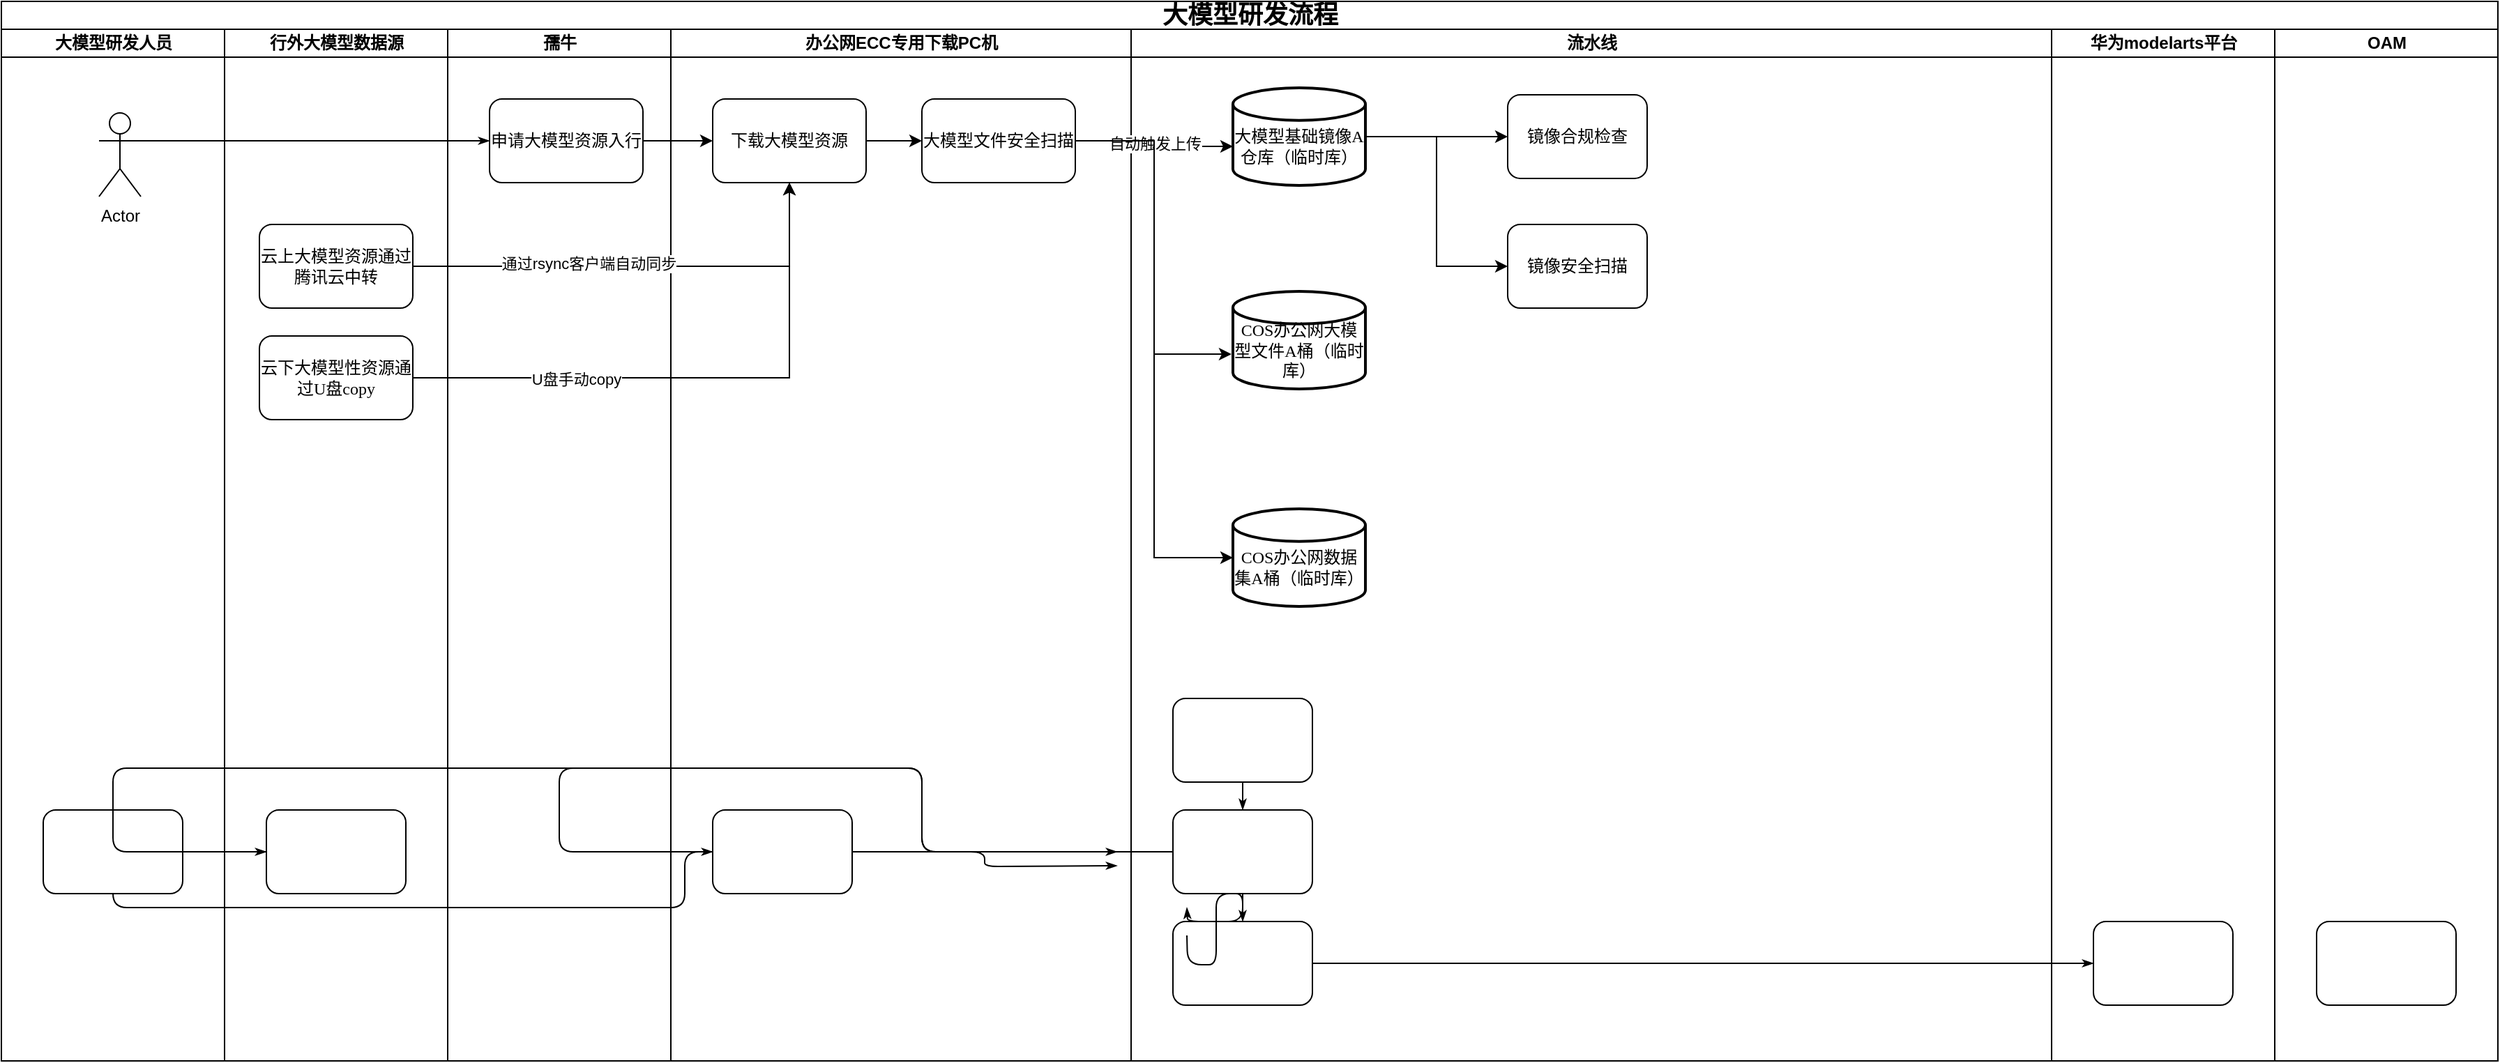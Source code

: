 <mxfile version="24.7.5">
  <diagram name="Page-1" id="74e2e168-ea6b-b213-b513-2b3c1d86103e">
    <mxGraphModel dx="946" dy="1529" grid="1" gridSize="10" guides="1" tooltips="1" connect="1" arrows="1" fold="1" page="1" pageScale="1" pageWidth="1100" pageHeight="850" background="none" math="0" shadow="0">
      <root>
        <mxCell id="0" />
        <mxCell id="1" parent="0" />
        <mxCell id="77e6c97f196da883-1" value="&lt;font style=&quot;font-size: 18px;&quot;&gt;大模型研发流程&lt;/font&gt;" style="swimlane;html=1;childLayout=stackLayout;startSize=20;rounded=0;shadow=0;labelBackgroundColor=none;strokeWidth=1;fontFamily=Verdana;fontSize=8;align=center;" parent="1" vertex="1">
          <mxGeometry x="270" y="-130" width="1790" height="760" as="geometry" />
        </mxCell>
        <mxCell id="107ba76e4e335f99-5" style="edgeStyle=orthogonalEdgeStyle;rounded=1;html=1;labelBackgroundColor=none;startArrow=none;startFill=0;startSize=5;endArrow=classicThin;endFill=1;endSize=5;jettySize=auto;orthogonalLoop=1;strokeWidth=1;fontFamily=Verdana;fontSize=8" parent="77e6c97f196da883-1" source="77e6c97f196da883-10" edge="1">
          <mxGeometry relative="1" as="geometry">
            <Array as="points">
              <mxPoint x="80" y="650" />
              <mxPoint x="490" y="650" />
              <mxPoint x="490" y="610" />
            </Array>
            <mxPoint x="800" y="610" as="targetPoint" />
          </mxGeometry>
        </mxCell>
        <mxCell id="XLuVanogugk9uLcFc-F4-10" value="大模型研发人员" style="swimlane;html=1;startSize=20;" vertex="1" parent="77e6c97f196da883-1">
          <mxGeometry y="20" width="160" height="740" as="geometry">
            <mxRectangle y="20" width="40" height="730" as="alternateBounds" />
          </mxGeometry>
        </mxCell>
        <mxCell id="XLuVanogugk9uLcFc-F4-12" value="" style="rounded=1;whiteSpace=wrap;html=1;shadow=0;labelBackgroundColor=none;strokeWidth=1;fontFamily=Verdana;fontSize=8;align=center;" vertex="1" parent="XLuVanogugk9uLcFc-F4-10">
          <mxGeometry x="30" y="560" width="100" height="60" as="geometry" />
        </mxCell>
        <mxCell id="XLuVanogugk9uLcFc-F4-15" value="Actor" style="shape=umlActor;verticalLabelPosition=bottom;verticalAlign=top;html=1;outlineConnect=0;" vertex="1" parent="XLuVanogugk9uLcFc-F4-10">
          <mxGeometry x="70" y="60" width="30" height="60" as="geometry" />
        </mxCell>
        <mxCell id="77e6c97f196da883-2" value="行外大模型数据源" style="swimlane;html=1;startSize=20;" parent="77e6c97f196da883-1" vertex="1">
          <mxGeometry x="160" y="20" width="160" height="740" as="geometry">
            <mxRectangle y="20" width="40" height="730" as="alternateBounds" />
          </mxGeometry>
        </mxCell>
        <mxCell id="77e6c97f196da883-10" value="" style="rounded=1;whiteSpace=wrap;html=1;shadow=0;labelBackgroundColor=none;strokeWidth=1;fontFamily=Verdana;fontSize=8;align=center;" parent="77e6c97f196da883-2" vertex="1">
          <mxGeometry x="30" y="560" width="100" height="60" as="geometry" />
        </mxCell>
        <mxCell id="XLuVanogugk9uLcFc-F4-23" value="&lt;span style=&quot;font-size: 12px;&quot;&gt;云上大模型资源通过腾讯云中转&lt;/span&gt;" style="rounded=1;whiteSpace=wrap;html=1;shadow=0;labelBackgroundColor=none;strokeWidth=1;fontFamily=Verdana;fontSize=8;align=center;" vertex="1" parent="77e6c97f196da883-2">
          <mxGeometry x="25" y="140" width="110" height="60" as="geometry" />
        </mxCell>
        <mxCell id="XLuVanogugk9uLcFc-F4-25" value="&lt;span style=&quot;font-size: 12px;&quot;&gt;云下大模型性资源通过U盘copy&lt;/span&gt;" style="rounded=1;whiteSpace=wrap;html=1;shadow=0;labelBackgroundColor=none;strokeWidth=1;fontFamily=Verdana;fontSize=8;align=center;" vertex="1" parent="77e6c97f196da883-2">
          <mxGeometry x="25" y="220" width="110" height="60" as="geometry" />
        </mxCell>
        <mxCell id="77e6c97f196da883-3" value="孺牛" style="swimlane;html=1;startSize=20;" parent="77e6c97f196da883-1" vertex="1">
          <mxGeometry x="320" y="20" width="160" height="740" as="geometry" />
        </mxCell>
        <mxCell id="XLuVanogugk9uLcFc-F4-18" value="&lt;font style=&quot;font-size: 12px;&quot;&gt;申请大模型资源入行&lt;/font&gt;" style="rounded=1;whiteSpace=wrap;html=1;shadow=0;labelBackgroundColor=none;strokeWidth=1;fontFamily=Verdana;fontSize=8;align=center;" vertex="1" parent="77e6c97f196da883-3">
          <mxGeometry x="30" y="50" width="110" height="60" as="geometry" />
        </mxCell>
        <mxCell id="77e6c97f196da883-4" value="办公网ECC专用下载PC机" style="swimlane;html=1;startSize=20;align=center;" parent="77e6c97f196da883-1" vertex="1">
          <mxGeometry x="480" y="20" width="330" height="740" as="geometry" />
        </mxCell>
        <mxCell id="77e6c97f196da883-14" value="" style="rounded=1;whiteSpace=wrap;html=1;shadow=0;labelBackgroundColor=none;strokeWidth=1;fontFamily=Verdana;fontSize=8;align=center;" parent="77e6c97f196da883-4" vertex="1">
          <mxGeometry x="30" y="560" width="100" height="60" as="geometry" />
        </mxCell>
        <mxCell id="XLuVanogugk9uLcFc-F4-30" style="edgeStyle=orthogonalEdgeStyle;rounded=0;orthogonalLoop=1;jettySize=auto;html=1;exitX=1;exitY=0.5;exitDx=0;exitDy=0;entryX=0;entryY=0.5;entryDx=0;entryDy=0;" edge="1" parent="77e6c97f196da883-4" source="XLuVanogugk9uLcFc-F4-21" target="XLuVanogugk9uLcFc-F4-29">
          <mxGeometry relative="1" as="geometry" />
        </mxCell>
        <mxCell id="XLuVanogugk9uLcFc-F4-21" value="&lt;font style=&quot;font-size: 12px;&quot;&gt;下载大模型资源&lt;/font&gt;" style="rounded=1;whiteSpace=wrap;html=1;shadow=0;labelBackgroundColor=none;strokeWidth=1;fontFamily=Verdana;fontSize=8;align=center;" vertex="1" parent="77e6c97f196da883-4">
          <mxGeometry x="30" y="50" width="110" height="60" as="geometry" />
        </mxCell>
        <mxCell id="XLuVanogugk9uLcFc-F4-29" value="&lt;font style=&quot;font-size: 12px;&quot;&gt;大模型文件安全扫描&lt;/font&gt;" style="rounded=1;whiteSpace=wrap;html=1;shadow=0;labelBackgroundColor=none;strokeWidth=1;fontFamily=Verdana;fontSize=8;align=center;" vertex="1" parent="77e6c97f196da883-4">
          <mxGeometry x="180" y="50" width="110" height="60" as="geometry" />
        </mxCell>
        <mxCell id="77e6c97f196da883-6" value="流水线" style="swimlane;html=1;startSize=20;" parent="77e6c97f196da883-1" vertex="1">
          <mxGeometry x="810" y="20" width="660" height="740" as="geometry" />
        </mxCell>
        <mxCell id="77e6c97f196da883-21" value="" style="rounded=1;whiteSpace=wrap;html=1;shadow=0;labelBackgroundColor=none;strokeWidth=1;fontFamily=Verdana;fontSize=8;align=center;" parent="77e6c97f196da883-6" vertex="1">
          <mxGeometry x="30" y="480" width="100" height="60" as="geometry" />
        </mxCell>
        <mxCell id="77e6c97f196da883-22" value="" style="rounded=1;whiteSpace=wrap;html=1;shadow=0;labelBackgroundColor=none;strokeWidth=1;fontFamily=Verdana;fontSize=8;align=center;" parent="77e6c97f196da883-6" vertex="1">
          <mxGeometry x="30" y="560" width="100" height="60" as="geometry" />
        </mxCell>
        <mxCell id="77e6c97f196da883-23" value="" style="rounded=1;whiteSpace=wrap;html=1;shadow=0;labelBackgroundColor=none;strokeWidth=1;fontFamily=Verdana;fontSize=8;align=center;" parent="77e6c97f196da883-6" vertex="1">
          <mxGeometry x="30" y="640" width="100" height="60" as="geometry" />
        </mxCell>
        <mxCell id="77e6c97f196da883-38" style="edgeStyle=orthogonalEdgeStyle;rounded=1;html=1;labelBackgroundColor=none;startArrow=none;startFill=0;startSize=5;endArrow=classicThin;endFill=1;endSize=5;jettySize=auto;orthogonalLoop=1;strokeWidth=1;fontFamily=Verdana;fontSize=8" parent="77e6c97f196da883-6" source="77e6c97f196da883-21" target="77e6c97f196da883-22" edge="1">
          <mxGeometry relative="1" as="geometry" />
        </mxCell>
        <mxCell id="107ba76e4e335f99-3" style="edgeStyle=orthogonalEdgeStyle;rounded=1;html=1;labelBackgroundColor=none;startArrow=none;startFill=0;startSize=5;endArrow=classicThin;endFill=1;endSize=5;jettySize=auto;orthogonalLoop=1;strokeColor=#000000;strokeWidth=1;fontFamily=Verdana;fontSize=8;fontColor=#000000;" parent="77e6c97f196da883-6" source="77e6c97f196da883-22" edge="1">
          <mxGeometry relative="1" as="geometry">
            <mxPoint x="40" y="630" as="targetPoint" />
          </mxGeometry>
        </mxCell>
        <mxCell id="77e6c97f196da883-39" style="edgeStyle=orthogonalEdgeStyle;rounded=1;html=1;labelBackgroundColor=none;startArrow=none;startFill=0;startSize=5;endArrow=classicThin;endFill=1;endSize=5;jettySize=auto;orthogonalLoop=1;strokeWidth=1;fontFamily=Verdana;fontSize=8" parent="77e6c97f196da883-6" target="77e6c97f196da883-23" edge="1">
          <mxGeometry relative="1" as="geometry">
            <mxPoint x="40" y="650" as="sourcePoint" />
          </mxGeometry>
        </mxCell>
        <mxCell id="XLuVanogugk9uLcFc-F4-50" style="edgeStyle=orthogonalEdgeStyle;rounded=0;orthogonalLoop=1;jettySize=auto;html=1;exitX=1;exitY=0.5;exitDx=0;exitDy=0;exitPerimeter=0;entryX=0;entryY=0.5;entryDx=0;entryDy=0;" edge="1" parent="77e6c97f196da883-6" source="XLuVanogugk9uLcFc-F4-42" target="XLuVanogugk9uLcFc-F4-48">
          <mxGeometry relative="1" as="geometry" />
        </mxCell>
        <mxCell id="XLuVanogugk9uLcFc-F4-51" style="edgeStyle=orthogonalEdgeStyle;rounded=0;orthogonalLoop=1;jettySize=auto;html=1;exitX=1;exitY=0.5;exitDx=0;exitDy=0;exitPerimeter=0;entryX=0;entryY=0.5;entryDx=0;entryDy=0;" edge="1" parent="77e6c97f196da883-6" source="XLuVanogugk9uLcFc-F4-42" target="XLuVanogugk9uLcFc-F4-49">
          <mxGeometry relative="1" as="geometry" />
        </mxCell>
        <mxCell id="XLuVanogugk9uLcFc-F4-42" value="&lt;div&gt;&lt;br&gt;&lt;/div&gt;&lt;span style=&quot;font-family: Verdana;&quot;&gt;大模型基础镜像A仓库（临时库）&lt;/span&gt;" style="strokeWidth=2;html=1;shape=mxgraph.flowchart.database;whiteSpace=wrap;" vertex="1" parent="77e6c97f196da883-6">
          <mxGeometry x="73" y="42" width="95" height="70" as="geometry" />
        </mxCell>
        <mxCell id="XLuVanogugk9uLcFc-F4-43" value="&lt;span style=&quot;font-family: Verdana;&quot;&gt;&lt;br class=&quot;Apple-interchange-newline&quot;&gt;COS办公网大模型文件A桶&lt;/span&gt;&lt;span style=&quot;background-color: initial; font-family: Verdana;&quot;&gt;（临时库）&lt;/span&gt;" style="strokeWidth=2;html=1;shape=mxgraph.flowchart.database;whiteSpace=wrap;" vertex="1" parent="77e6c97f196da883-6">
          <mxGeometry x="73" y="188" width="95" height="70" as="geometry" />
        </mxCell>
        <mxCell id="XLuVanogugk9uLcFc-F4-45" value="&lt;div&gt;&lt;span style=&quot;font-family: Verdana; background-color: initial;&quot;&gt;&lt;br&gt;&lt;/span&gt;&lt;/div&gt;&lt;span style=&quot;font-family: Verdana; background-color: initial;&quot;&gt;COS办公网数据集A桶（临时库）&lt;/span&gt;" style="strokeWidth=2;html=1;shape=mxgraph.flowchart.database;whiteSpace=wrap;" vertex="1" parent="77e6c97f196da883-6">
          <mxGeometry x="73" y="344" width="95" height="70" as="geometry" />
        </mxCell>
        <mxCell id="XLuVanogugk9uLcFc-F4-48" value="&lt;span style=&quot;font-size: 12px;&quot;&gt;镜像合规检查&lt;/span&gt;" style="rounded=1;whiteSpace=wrap;html=1;shadow=0;labelBackgroundColor=none;strokeWidth=1;fontFamily=Verdana;fontSize=8;align=center;" vertex="1" parent="77e6c97f196da883-6">
          <mxGeometry x="270" y="47" width="100" height="60" as="geometry" />
        </mxCell>
        <mxCell id="XLuVanogugk9uLcFc-F4-49" value="&lt;span style=&quot;font-size: 12px;&quot;&gt;镜像安全扫描&lt;/span&gt;" style="rounded=1;whiteSpace=wrap;html=1;shadow=0;labelBackgroundColor=none;strokeWidth=1;fontFamily=Verdana;fontSize=8;align=center;" vertex="1" parent="77e6c97f196da883-6">
          <mxGeometry x="270" y="140" width="100" height="60" as="geometry" />
        </mxCell>
        <mxCell id="77e6c97f196da883-7" value="华为modelarts平台" style="swimlane;html=1;startSize=20;" parent="77e6c97f196da883-1" vertex="1">
          <mxGeometry x="1470" y="20" width="160" height="740" as="geometry" />
        </mxCell>
        <mxCell id="77e6c97f196da883-24" value="" style="rounded=1;whiteSpace=wrap;html=1;shadow=0;labelBackgroundColor=none;strokeWidth=1;fontFamily=Verdana;fontSize=8;align=center;" parent="77e6c97f196da883-7" vertex="1">
          <mxGeometry x="30" y="640" width="100" height="60" as="geometry" />
        </mxCell>
        <mxCell id="XLuVanogugk9uLcFc-F4-1" value="OAM" style="swimlane;html=1;startSize=20;" vertex="1" parent="77e6c97f196da883-1">
          <mxGeometry x="1630" y="20" width="160" height="740" as="geometry" />
        </mxCell>
        <mxCell id="XLuVanogugk9uLcFc-F4-2" value="" style="rounded=1;whiteSpace=wrap;html=1;shadow=0;labelBackgroundColor=none;strokeWidth=1;fontFamily=Verdana;fontSize=8;align=center;" vertex="1" parent="XLuVanogugk9uLcFc-F4-1">
          <mxGeometry x="30" y="640" width="100" height="60" as="geometry" />
        </mxCell>
        <mxCell id="77e6c97f196da883-28" style="edgeStyle=orthogonalEdgeStyle;rounded=1;html=1;labelBackgroundColor=none;startArrow=none;startFill=0;startSize=5;endArrow=classicThin;endFill=1;endSize=5;jettySize=auto;orthogonalLoop=1;strokeWidth=1;fontFamily=Verdana;fontSize=8;exitX=1;exitY=0.333;exitDx=0;exitDy=0;exitPerimeter=0;entryX=0;entryY=0.5;entryDx=0;entryDy=0;" parent="77e6c97f196da883-1" source="XLuVanogugk9uLcFc-F4-15" target="XLuVanogugk9uLcFc-F4-18" edge="1">
          <mxGeometry relative="1" as="geometry">
            <mxPoint x="125" y="110" as="sourcePoint" />
            <mxPoint x="340" y="100" as="targetPoint" />
          </mxGeometry>
        </mxCell>
        <mxCell id="XLuVanogugk9uLcFc-F4-22" style="edgeStyle=orthogonalEdgeStyle;rounded=0;orthogonalLoop=1;jettySize=auto;html=1;exitX=1;exitY=0.5;exitDx=0;exitDy=0;" edge="1" parent="77e6c97f196da883-1" source="XLuVanogugk9uLcFc-F4-18" target="XLuVanogugk9uLcFc-F4-21">
          <mxGeometry relative="1" as="geometry" />
        </mxCell>
        <mxCell id="XLuVanogugk9uLcFc-F4-24" style="edgeStyle=orthogonalEdgeStyle;rounded=0;orthogonalLoop=1;jettySize=auto;html=1;exitX=1;exitY=0.5;exitDx=0;exitDy=0;" edge="1" parent="77e6c97f196da883-1" source="XLuVanogugk9uLcFc-F4-23" target="XLuVanogugk9uLcFc-F4-21">
          <mxGeometry relative="1" as="geometry" />
        </mxCell>
        <mxCell id="XLuVanogugk9uLcFc-F4-31" value="通过rsync客户端自动同步" style="edgeLabel;html=1;align=center;verticalAlign=middle;resizable=0;points=[];" vertex="1" connectable="0" parent="XLuVanogugk9uLcFc-F4-24">
          <mxGeometry x="-0.245" y="2" relative="1" as="geometry">
            <mxPoint x="1" as="offset" />
          </mxGeometry>
        </mxCell>
        <mxCell id="XLuVanogugk9uLcFc-F4-26" style="edgeStyle=orthogonalEdgeStyle;rounded=0;orthogonalLoop=1;jettySize=auto;html=1;exitX=1;exitY=0.5;exitDx=0;exitDy=0;entryX=0.5;entryY=1;entryDx=0;entryDy=0;" edge="1" parent="77e6c97f196da883-1" source="XLuVanogugk9uLcFc-F4-25" target="XLuVanogugk9uLcFc-F4-21">
          <mxGeometry relative="1" as="geometry" />
        </mxCell>
        <mxCell id="XLuVanogugk9uLcFc-F4-32" value="U盘手动copy" style="edgeLabel;html=1;align=center;verticalAlign=middle;resizable=0;points=[];" vertex="1" connectable="0" parent="XLuVanogugk9uLcFc-F4-26">
          <mxGeometry x="-0.432" y="-1" relative="1" as="geometry">
            <mxPoint as="offset" />
          </mxGeometry>
        </mxCell>
        <mxCell id="107ba76e4e335f99-2" style="edgeStyle=orthogonalEdgeStyle;rounded=1;html=1;labelBackgroundColor=none;startArrow=none;startFill=0;startSize=5;endArrow=classicThin;endFill=1;endSize=5;jettySize=auto;orthogonalLoop=1;strokeWidth=1;fontFamily=Verdana;fontSize=8" parent="77e6c97f196da883-1" source="77e6c97f196da883-22" target="77e6c97f196da883-14" edge="1">
          <mxGeometry relative="1" as="geometry">
            <Array as="points">
              <mxPoint x="660" y="610" />
              <mxPoint x="660" y="550" />
              <mxPoint x="400" y="550" />
            </Array>
          </mxGeometry>
        </mxCell>
        <mxCell id="107ba76e4e335f99-4" style="edgeStyle=orthogonalEdgeStyle;rounded=1;html=1;labelBackgroundColor=none;startArrow=none;startFill=0;startSize=5;endArrow=classicThin;endFill=1;endSize=5;jettySize=auto;orthogonalLoop=1;strokeWidth=1;fontFamily=Verdana;fontSize=8" parent="77e6c97f196da883-1" source="77e6c97f196da883-22" target="77e6c97f196da883-10" edge="1">
          <mxGeometry relative="1" as="geometry">
            <Array as="points">
              <mxPoint x="660" y="610" />
              <mxPoint x="660" y="550" />
              <mxPoint x="80" y="550" />
            </Array>
          </mxGeometry>
        </mxCell>
        <mxCell id="77e6c97f196da883-40" style="edgeStyle=orthogonalEdgeStyle;rounded=1;html=1;labelBackgroundColor=none;startArrow=none;startFill=0;startSize=5;endArrow=classicThin;endFill=1;endSize=5;jettySize=auto;orthogonalLoop=1;strokeWidth=1;fontFamily=Verdana;fontSize=8" parent="77e6c97f196da883-1" source="77e6c97f196da883-23" target="77e6c97f196da883-24" edge="1">
          <mxGeometry relative="1" as="geometry" />
        </mxCell>
        <mxCell id="107ba76e4e335f99-6" style="edgeStyle=orthogonalEdgeStyle;rounded=1;html=1;labelBackgroundColor=none;startArrow=none;startFill=0;startSize=5;endArrow=classicThin;endFill=1;endSize=5;jettySize=auto;orthogonalLoop=1;strokeWidth=1;fontFamily=Verdana;fontSize=8" parent="77e6c97f196da883-1" source="77e6c97f196da883-14" edge="1">
          <mxGeometry relative="1" as="geometry">
            <mxPoint x="800" y="620" as="targetPoint" />
          </mxGeometry>
        </mxCell>
        <mxCell id="XLuVanogugk9uLcFc-F4-41" value="自动触发上传" style="edgeStyle=orthogonalEdgeStyle;rounded=0;orthogonalLoop=1;jettySize=auto;html=1;exitX=1;exitY=0.5;exitDx=0;exitDy=0;entryX=0;entryY=0.6;entryDx=0;entryDy=0;entryPerimeter=0;" edge="1" parent="77e6c97f196da883-1" source="XLuVanogugk9uLcFc-F4-29" target="XLuVanogugk9uLcFc-F4-42">
          <mxGeometry relative="1" as="geometry">
            <mxPoint x="840" y="100" as="targetPoint" />
          </mxGeometry>
        </mxCell>
        <mxCell id="XLuVanogugk9uLcFc-F4-44" style="edgeStyle=orthogonalEdgeStyle;rounded=0;orthogonalLoop=1;jettySize=auto;html=1;exitX=1;exitY=0.5;exitDx=0;exitDy=0;entryX=-0.011;entryY=0.643;entryDx=0;entryDy=0;entryPerimeter=0;" edge="1" parent="77e6c97f196da883-1" source="XLuVanogugk9uLcFc-F4-29" target="XLuVanogugk9uLcFc-F4-43">
          <mxGeometry relative="1" as="geometry" />
        </mxCell>
        <mxCell id="XLuVanogugk9uLcFc-F4-46" style="edgeStyle=orthogonalEdgeStyle;rounded=0;orthogonalLoop=1;jettySize=auto;html=1;exitX=1;exitY=0.5;exitDx=0;exitDy=0;entryX=0;entryY=0.5;entryDx=0;entryDy=0;entryPerimeter=0;" edge="1" parent="77e6c97f196da883-1" source="XLuVanogugk9uLcFc-F4-29" target="XLuVanogugk9uLcFc-F4-45">
          <mxGeometry relative="1" as="geometry" />
        </mxCell>
      </root>
    </mxGraphModel>
  </diagram>
</mxfile>
